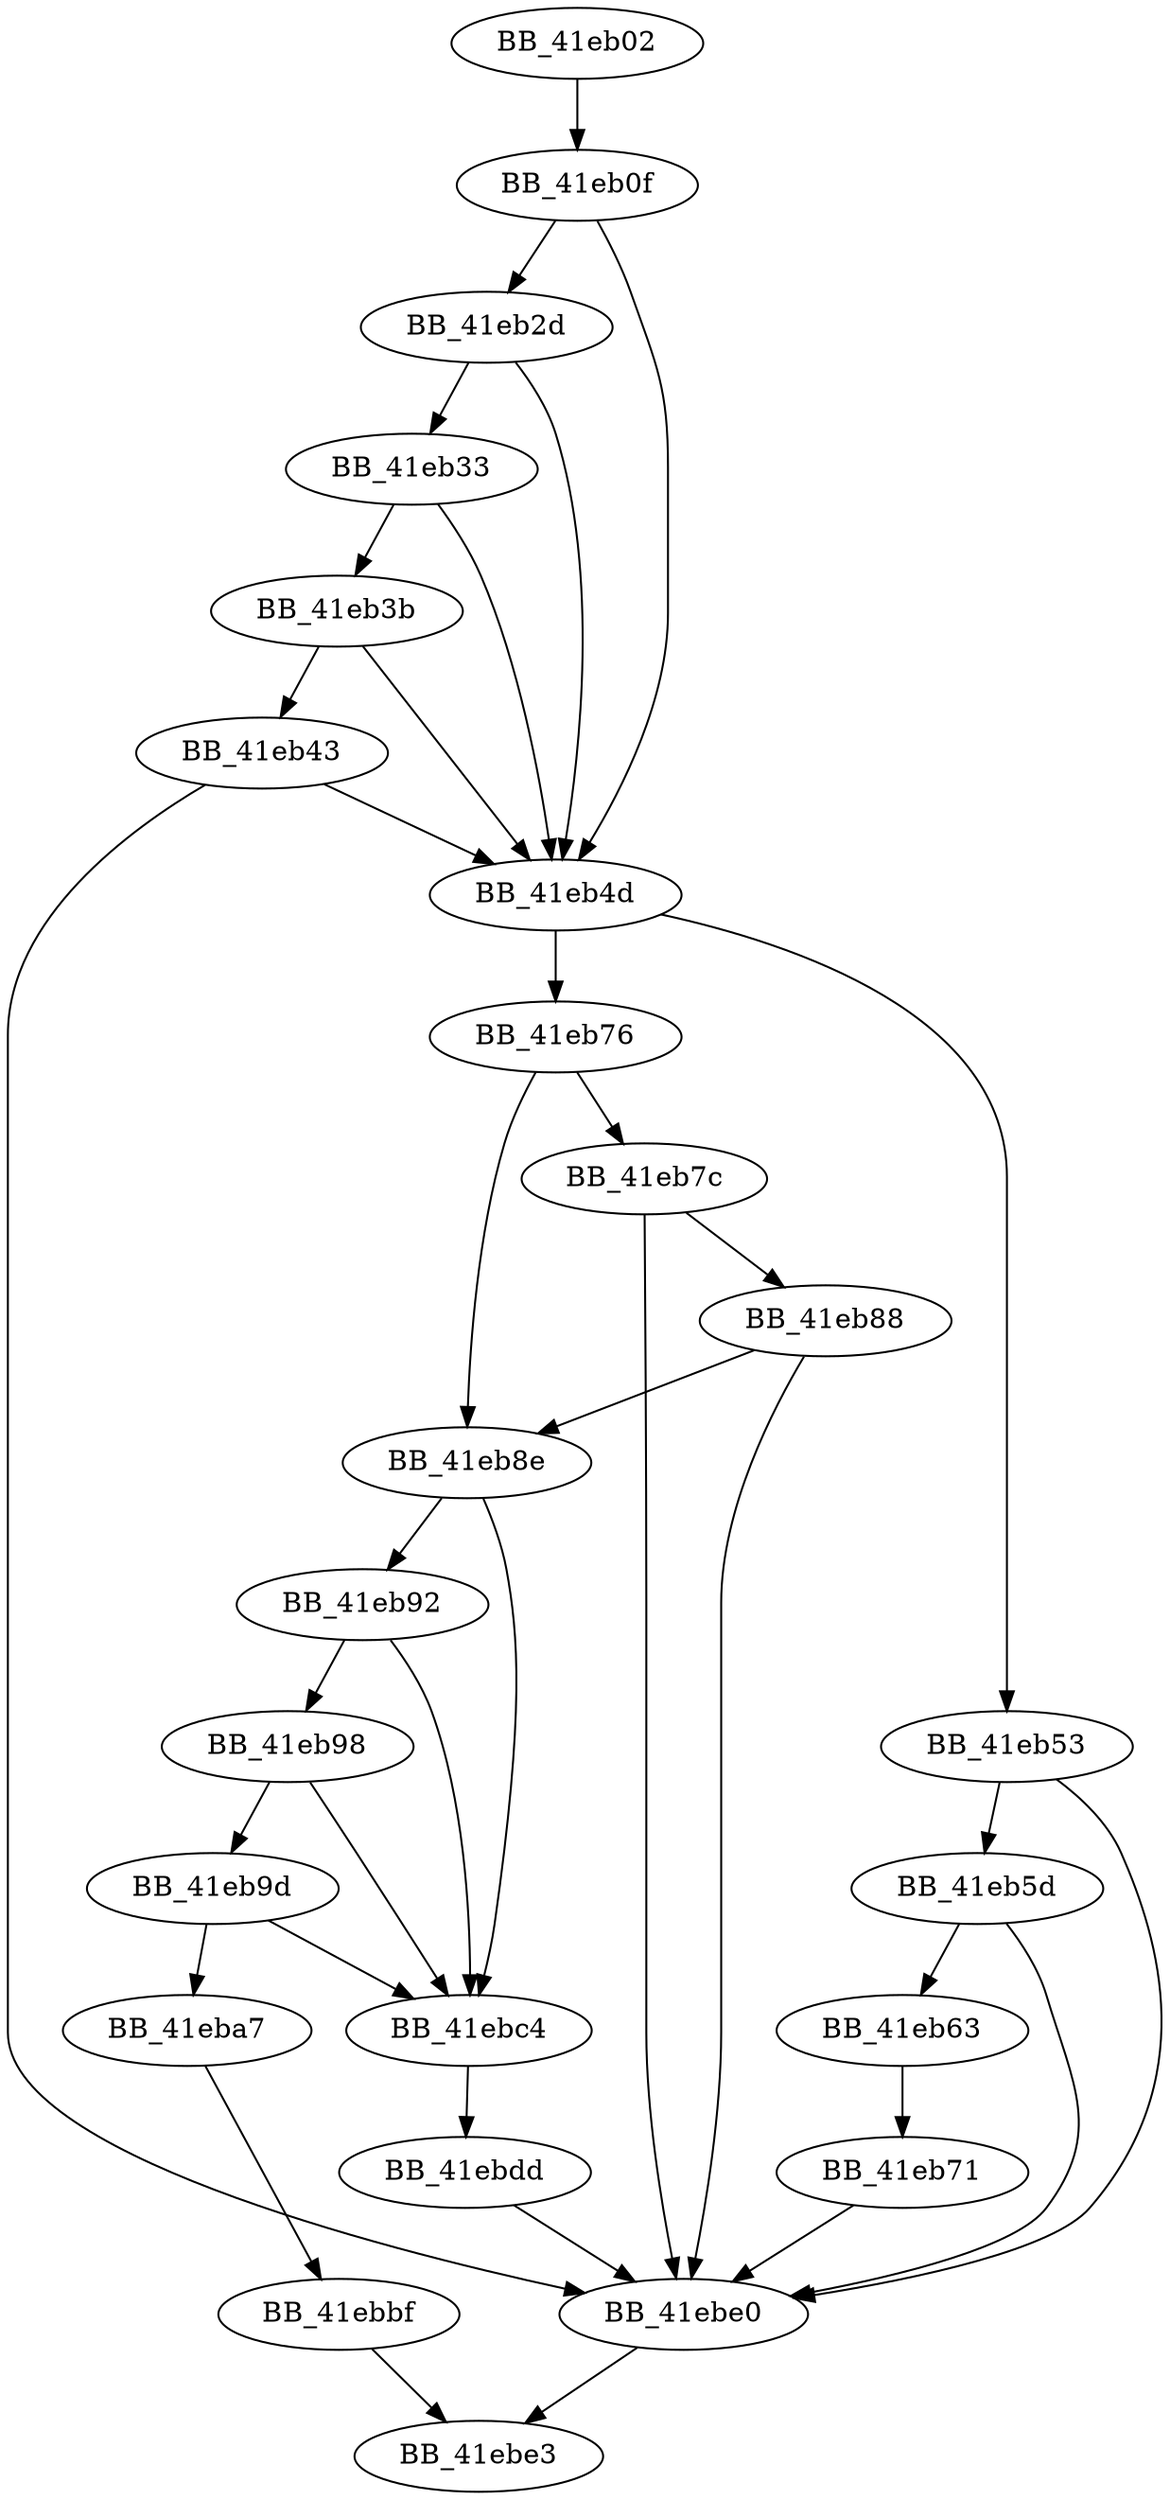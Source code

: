 DiGraph ___InternalCxxFrameHandler{
BB_41eb02->BB_41eb0f
BB_41eb0f->BB_41eb2d
BB_41eb0f->BB_41eb4d
BB_41eb2d->BB_41eb33
BB_41eb2d->BB_41eb4d
BB_41eb33->BB_41eb3b
BB_41eb33->BB_41eb4d
BB_41eb3b->BB_41eb43
BB_41eb3b->BB_41eb4d
BB_41eb43->BB_41eb4d
BB_41eb43->BB_41ebe0
BB_41eb4d->BB_41eb53
BB_41eb4d->BB_41eb76
BB_41eb53->BB_41eb5d
BB_41eb53->BB_41ebe0
BB_41eb5d->BB_41eb63
BB_41eb5d->BB_41ebe0
BB_41eb63->BB_41eb71
BB_41eb71->BB_41ebe0
BB_41eb76->BB_41eb7c
BB_41eb76->BB_41eb8e
BB_41eb7c->BB_41eb88
BB_41eb7c->BB_41ebe0
BB_41eb88->BB_41eb8e
BB_41eb88->BB_41ebe0
BB_41eb8e->BB_41eb92
BB_41eb8e->BB_41ebc4
BB_41eb92->BB_41eb98
BB_41eb92->BB_41ebc4
BB_41eb98->BB_41eb9d
BB_41eb98->BB_41ebc4
BB_41eb9d->BB_41eba7
BB_41eb9d->BB_41ebc4
BB_41eba7->BB_41ebbf
BB_41ebbf->BB_41ebe3
BB_41ebc4->BB_41ebdd
BB_41ebdd->BB_41ebe0
BB_41ebe0->BB_41ebe3
}
